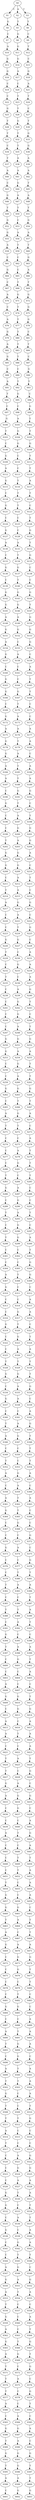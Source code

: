 strict digraph  {
	S0 -> S1 [ label = C ];
	S0 -> S2 [ label = A ];
	S0 -> S3 [ label = T ];
	S1 -> S4 [ label = G ];
	S2 -> S5 [ label = T ];
	S3 -> S6 [ label = T ];
	S4 -> S7 [ label = C ];
	S5 -> S8 [ label = G ];
	S6 -> S9 [ label = C ];
	S7 -> S10 [ label = A ];
	S8 -> S11 [ label = G ];
	S9 -> S12 [ label = T ];
	S10 -> S13 [ label = G ];
	S11 -> S14 [ label = G ];
	S12 -> S15 [ label = C ];
	S13 -> S16 [ label = G ];
	S14 -> S17 [ label = A ];
	S15 -> S18 [ label = G ];
	S16 -> S19 [ label = C ];
	S17 -> S20 [ label = C ];
	S18 -> S21 [ label = A ];
	S19 -> S22 [ label = C ];
	S20 -> S23 [ label = T ];
	S21 -> S24 [ label = T ];
	S22 -> S25 [ label = G ];
	S23 -> S26 [ label = T ];
	S24 -> S27 [ label = C ];
	S25 -> S28 [ label = T ];
	S26 -> S29 [ label = G ];
	S27 -> S30 [ label = T ];
	S28 -> S31 [ label = T ];
	S29 -> S32 [ label = T ];
	S30 -> S33 [ label = G ];
	S31 -> S34 [ label = C ];
	S32 -> S35 [ label = T ];
	S33 -> S36 [ label = G ];
	S34 -> S37 [ label = T ];
	S35 -> S38 [ label = A ];
	S36 -> S39 [ label = A ];
	S37 -> S40 [ label = A ];
	S38 -> S41 [ label = A ];
	S39 -> S42 [ label = A ];
	S40 -> S43 [ label = C ];
	S41 -> S44 [ label = G ];
	S42 -> S45 [ label = T ];
	S43 -> S46 [ label = G ];
	S44 -> S47 [ label = A ];
	S45 -> S48 [ label = A ];
	S46 -> S49 [ label = T ];
	S47 -> S50 [ label = T ];
	S48 -> S51 [ label = T ];
	S49 -> S52 [ label = G ];
	S50 -> S53 [ label = C ];
	S51 -> S54 [ label = G ];
	S52 -> S55 [ label = G ];
	S53 -> S56 [ label = A ];
	S54 -> S57 [ label = A ];
	S55 -> S58 [ label = A ];
	S56 -> S59 [ label = T ];
	S57 -> S60 [ label = T ];
	S58 -> S61 [ label = C ];
	S59 -> S62 [ label = C ];
	S60 -> S63 [ label = G ];
	S61 -> S64 [ label = G ];
	S62 -> S65 [ label = C ];
	S63 -> S66 [ label = A ];
	S64 -> S67 [ label = C ];
	S65 -> S68 [ label = T ];
	S66 -> S69 [ label = T ];
	S67 -> S70 [ label = A ];
	S68 -> S71 [ label = G ];
	S69 -> S72 [ label = G ];
	S70 -> S73 [ label = C ];
	S71 -> S74 [ label = T ];
	S72 -> S75 [ label = G ];
	S73 -> S76 [ label = A ];
	S74 -> S77 [ label = T ];
	S75 -> S78 [ label = G ];
	S76 -> S79 [ label = G ];
	S77 -> S80 [ label = T ];
	S78 -> S81 [ label = C ];
	S79 -> S82 [ label = A ];
	S80 -> S83 [ label = T ];
	S81 -> S84 [ label = T ];
	S82 -> S85 [ label = G ];
	S83 -> S86 [ label = T ];
	S84 -> S87 [ label = C ];
	S85 -> S88 [ label = C ];
	S86 -> S89 [ label = C ];
	S87 -> S90 [ label = G ];
	S88 -> S91 [ label = A ];
	S89 -> S92 [ label = T ];
	S90 -> S93 [ label = T ];
	S91 -> S94 [ label = T ];
	S92 -> S95 [ label = G ];
	S93 -> S96 [ label = C ];
	S94 -> S97 [ label = C ];
	S95 -> S98 [ label = C ];
	S96 -> S99 [ label = G ];
	S97 -> S100 [ label = G ];
	S98 -> S101 [ label = A ];
	S99 -> S102 [ label = T ];
	S100 -> S103 [ label = T ];
	S101 -> S104 [ label = G ];
	S102 -> S105 [ label = T ];
	S103 -> S106 [ label = C ];
	S104 -> S107 [ label = G ];
	S105 -> S108 [ label = G ];
	S106 -> S109 [ label = G ];
	S107 -> S110 [ label = C ];
	S108 -> S111 [ label = T ];
	S109 -> S112 [ label = A ];
	S110 -> S113 [ label = C ];
	S111 -> S114 [ label = T ];
	S112 -> S115 [ label = G ];
	S113 -> S116 [ label = T ];
	S114 -> S117 [ label = A ];
	S115 -> S118 [ label = C ];
	S116 -> S119 [ label = T ];
	S117 -> S120 [ label = T ];
	S118 -> S121 [ label = G ];
	S119 -> S122 [ label = T ];
	S120 -> S123 [ label = C ];
	S121 -> S124 [ label = C ];
	S122 -> S125 [ label = C ];
	S123 -> S126 [ label = T ];
	S124 -> S127 [ label = G ];
	S125 -> S128 [ label = C ];
	S126 -> S129 [ label = G ];
	S127 -> S130 [ label = A ];
	S128 -> S131 [ label = A ];
	S129 -> S132 [ label = T ];
	S130 -> S133 [ label = C ];
	S131 -> S134 [ label = T ];
	S132 -> S135 [ label = G ];
	S133 -> S136 [ label = G ];
	S134 -> S137 [ label = G ];
	S135 -> S138 [ label = C ];
	S136 -> S139 [ label = C ];
	S137 -> S140 [ label = T ];
	S138 -> S141 [ label = C ];
	S139 -> S142 [ label = G ];
	S140 -> S143 [ label = G ];
	S141 -> S144 [ label = G ];
	S142 -> S145 [ label = G ];
	S143 -> S146 [ label = G ];
	S144 -> S147 [ label = T ];
	S145 -> S148 [ label = A ];
	S146 -> S149 [ label = A ];
	S147 -> S150 [ label = G ];
	S148 -> S151 [ label = G ];
	S149 -> S152 [ label = G ];
	S150 -> S153 [ label = G ];
	S151 -> S154 [ label = A ];
	S152 -> S155 [ label = C ];
	S153 -> S156 [ label = G ];
	S154 -> S157 [ label = G ];
	S155 -> S158 [ label = A ];
	S156 -> S159 [ label = C ];
	S157 -> S160 [ label = C ];
	S158 -> S161 [ label = C ];
	S159 -> S162 [ label = A ];
	S160 -> S163 [ label = G ];
	S161 -> S164 [ label = C ];
	S162 -> S165 [ label = T ];
	S163 -> S166 [ label = G ];
	S164 -> S167 [ label = G ];
	S165 -> S168 [ label = T ];
	S166 -> S169 [ label = C ];
	S167 -> S170 [ label = T ];
	S168 -> S171 [ label = C ];
	S169 -> S172 [ label = G ];
	S170 -> S173 [ label = A ];
	S171 -> S174 [ label = C ];
	S172 -> S175 [ label = A ];
	S173 -> S176 [ label = A ];
	S174 -> S177 [ label = A ];
	S175 -> S178 [ label = G ];
	S176 -> S179 [ label = T ];
	S177 -> S180 [ label = A ];
	S178 -> S181 [ label = G ];
	S179 -> S182 [ label = A ];
	S180 -> S183 [ label = C ];
	S181 -> S184 [ label = A ];
	S182 -> S185 [ label = T ];
	S183 -> S186 [ label = A ];
	S184 -> S187 [ label = A ];
	S185 -> S188 [ label = T ];
	S186 -> S189 [ label = A ];
	S187 -> S190 [ label = C ];
	S188 -> S191 [ label = G ];
	S189 -> S192 [ label = G ];
	S190 -> S193 [ label = G ];
	S191 -> S194 [ label = T ];
	S192 -> S195 [ label = C ];
	S193 -> S196 [ label = C ];
	S194 -> S197 [ label = A ];
	S195 -> S198 [ label = T ];
	S196 -> S199 [ label = C ];
	S197 -> S200 [ label = G ];
	S198 -> S201 [ label = G ];
	S199 -> S202 [ label = T ];
	S200 -> S203 [ label = A ];
	S201 -> S204 [ label = G ];
	S202 -> S205 [ label = G ];
	S203 -> S206 [ label = G ];
	S204 -> S207 [ label = A ];
	S205 -> S208 [ label = G ];
	S206 -> S209 [ label = G ];
	S207 -> S210 [ label = C ];
	S208 -> S211 [ label = C ];
	S209 -> S212 [ label = A ];
	S210 -> S213 [ label = T ];
	S211 -> S214 [ label = T ];
	S212 -> S215 [ label = A ];
	S213 -> S216 [ label = C ];
	S214 -> S217 [ label = A ];
	S215 -> S218 [ label = G ];
	S216 -> S219 [ label = G ];
	S217 -> S220 [ label = C ];
	S218 -> S221 [ label = A ];
	S219 -> S222 [ label = C ];
	S220 -> S223 [ label = C ];
	S221 -> S224 [ label = T ];
	S222 -> S225 [ label = G ];
	S223 -> S226 [ label = G ];
	S224 -> S227 [ label = G ];
	S225 -> S228 [ label = C ];
	S226 -> S229 [ label = T ];
	S227 -> S230 [ label = C ];
	S228 -> S231 [ label = A ];
	S229 -> S232 [ label = C ];
	S230 -> S233 [ label = G ];
	S231 -> S234 [ label = A ];
	S232 -> S235 [ label = T ];
	S233 -> S236 [ label = C ];
	S234 -> S237 [ label = A ];
	S235 -> S238 [ label = C ];
	S236 -> S239 [ label = A ];
	S237 -> S240 [ label = G ];
	S238 -> S241 [ label = C ];
	S239 -> S242 [ label = G ];
	S240 -> S243 [ label = T ];
	S241 -> S244 [ label = C ];
	S242 -> S245 [ label = G ];
	S243 -> S246 [ label = C ];
	S244 -> S247 [ label = C ];
	S245 -> S248 [ label = A ];
	S246 -> S249 [ label = T ];
	S247 -> S250 [ label = G ];
	S248 -> S251 [ label = G ];
	S249 -> S252 [ label = G ];
	S250 -> S253 [ label = G ];
	S251 -> S254 [ label = A ];
	S252 -> S255 [ label = A ];
	S253 -> S256 [ label = C ];
	S254 -> S257 [ label = G ];
	S255 -> S258 [ label = T ];
	S256 -> S259 [ label = C ];
	S257 -> S260 [ label = A ];
	S258 -> S261 [ label = T ];
	S259 -> S262 [ label = G ];
	S260 -> S263 [ label = G ];
	S261 -> S264 [ label = G ];
	S262 -> S265 [ label = C ];
	S263 -> S266 [ label = T ];
	S264 -> S267 [ label = T ];
	S265 -> S268 [ label = A ];
	S266 -> S269 [ label = G ];
	S267 -> S270 [ label = A ];
	S268 -> S271 [ label = T ];
	S269 -> S272 [ label = T ];
	S270 -> S273 [ label = C ];
	S271 -> S274 [ label = C ];
	S272 -> S275 [ label = C ];
	S273 -> S276 [ label = A ];
	S274 -> S277 [ label = C ];
	S275 -> S278 [ label = A ];
	S276 -> S279 [ label = T ];
	S277 -> S280 [ label = C ];
	S278 -> S281 [ label = G ];
	S279 -> S282 [ label = T ];
	S280 -> S283 [ label = T ];
	S281 -> S284 [ label = C ];
	S282 -> S285 [ label = T ];
	S283 -> S286 [ label = G ];
	S284 -> S287 [ label = A ];
	S285 -> S288 [ label = C ];
	S286 -> S289 [ label = C ];
	S287 -> S290 [ label = G ];
	S288 -> S291 [ label = C ];
	S289 -> S292 [ label = T ];
	S290 -> S293 [ label = A ];
	S291 -> S294 [ label = T ];
	S292 -> S295 [ label = C ];
	S293 -> S296 [ label = G ];
	S294 -> S297 [ label = C ];
	S295 -> S298 [ label = T ];
	S296 -> S299 [ label = G ];
	S297 -> S300 [ label = A ];
	S298 -> S301 [ label = C ];
	S299 -> S302 [ label = C ];
	S300 -> S303 [ label = T ];
	S301 -> S304 [ label = C ];
	S302 -> S305 [ label = C ];
	S303 -> S306 [ label = G ];
	S304 -> S307 [ label = A ];
	S305 -> S308 [ label = T ];
	S306 -> S309 [ label = G ];
	S307 -> S310 [ label = G ];
	S308 -> S311 [ label = C ];
	S309 -> S312 [ label = C ];
	S310 -> S313 [ label = C ];
	S311 -> S314 [ label = C ];
	S312 -> S315 [ label = A ];
	S313 -> S316 [ label = C ];
	S314 -> S317 [ label = G ];
	S315 -> S318 [ label = A ];
	S316 -> S319 [ label = G ];
	S317 -> S320 [ label = T ];
	S318 -> S321 [ label = C ];
	S319 -> S322 [ label = C ];
	S320 -> S323 [ label = G ];
	S321 -> S324 [ label = T ];
	S322 -> S325 [ label = C ];
	S323 -> S326 [ label = A ];
	S324 -> S327 [ label = A ];
	S325 -> S328 [ label = T ];
	S326 -> S329 [ label = T ];
	S327 -> S330 [ label = T ];
	S328 -> S331 [ label = G ];
	S329 -> S332 [ label = G ];
	S330 -> S333 [ label = T ];
	S331 -> S334 [ label = C ];
	S332 -> S335 [ label = A ];
	S333 -> S336 [ label = G ];
	S334 -> S337 [ label = G ];
	S335 -> S338 [ label = A ];
	S336 -> S339 [ label = C ];
	S337 -> S340 [ label = C ];
	S338 -> S341 [ label = C ];
	S339 -> S342 [ label = A ];
	S340 -> S343 [ label = T ];
	S341 -> S344 [ label = A ];
	S342 -> S345 [ label = G ];
	S343 -> S346 [ label = A ];
	S344 -> S347 [ label = G ];
	S345 -> S348 [ label = T ];
	S346 -> S349 [ label = C ];
	S347 -> S350 [ label = C ];
	S348 -> S351 [ label = T ];
	S349 -> S352 [ label = T ];
	S350 -> S353 [ label = C ];
	S351 -> S354 [ label = T ];
	S352 -> S355 [ label = A ];
	S353 -> S356 [ label = G ];
	S354 -> S357 [ label = A ];
	S355 -> S358 [ label = C ];
	S356 -> S359 [ label = A ];
	S357 -> S360 [ label = C ];
	S358 -> S361 [ label = A ];
	S359 -> S362 [ label = T ];
	S360 -> S363 [ label = A ];
	S361 -> S364 [ label = G ];
	S362 -> S365 [ label = T ];
	S363 -> S366 [ label = C ];
	S364 -> S367 [ label = C ];
	S365 -> S368 [ label = G ];
	S366 -> S369 [ label = C ];
	S367 -> S370 [ label = C ];
	S368 -> S371 [ label = C ];
	S369 -> S372 [ label = G ];
	S370 -> S373 [ label = G ];
	S371 -> S374 [ label = A ];
	S372 -> S375 [ label = C ];
	S373 -> S376 [ label = C ];
	S374 -> S377 [ label = C ];
	S375 -> S378 [ label = G ];
	S376 -> S379 [ label = C ];
	S377 -> S380 [ label = T ];
	S378 -> S381 [ label = T ];
	S379 -> S382 [ label = T ];
	S380 -> S383 [ label = A ];
	S381 -> S384 [ label = A ];
	S382 -> S385 [ label = C ];
	S383 -> S386 [ label = C ];
	S384 -> S387 [ label = T ];
	S385 -> S388 [ label = T ];
	S386 -> S389 [ label = T ];
	S387 -> S390 [ label = A ];
	S388 -> S391 [ label = C ];
	S389 -> S392 [ label = A ];
	S390 -> S393 [ label = T ];
	S391 -> S394 [ label = G ];
	S392 -> S395 [ label = C ];
	S393 -> S396 [ label = C ];
	S394 -> S397 [ label = T ];
	S395 -> S398 [ label = A ];
	S396 -> S399 [ label = A ];
	S397 -> S400 [ label = C ];
	S398 -> S401 [ label = G ];
	S399 -> S402 [ label = T ];
	S400 -> S403 [ label = C ];
	S401 -> S404 [ label = C ];
	S402 -> S405 [ label = A ];
	S403 -> S406 [ label = A ];
	S404 -> S407 [ label = C ];
	S405 -> S408 [ label = C ];
	S406 -> S409 [ label = G ];
	S407 -> S410 [ label = G ];
	S408 -> S411 [ label = T ];
	S409 -> S412 [ label = C ];
	S410 -> S413 [ label = G ];
	S411 -> S414 [ label = G ];
	S412 -> S415 [ label = A ];
	S413 -> S416 [ label = C ];
	S414 -> S417 [ label = A ];
	S415 -> S418 [ label = A ];
	S416 -> S419 [ label = T ];
	S417 -> S420 [ label = A ];
	S418 -> S421 [ label = C ];
	S419 -> S422 [ label = C ];
	S420 -> S423 [ label = A ];
	S421 -> S424 [ label = T ];
	S422 -> S425 [ label = A ];
	S423 -> S426 [ label = T ];
	S424 -> S427 [ label = T ];
	S425 -> S428 [ label = C ];
	S426 -> S429 [ label = G ];
	S427 -> S430 [ label = G ];
	S428 -> S431 [ label = A ];
	S429 -> S432 [ label = C ];
	S430 -> S433 [ label = A ];
	S431 -> S434 [ label = G ];
	S432 -> S435 [ label = G ];
	S433 -> S436 [ label = C ];
	S434 -> S437 [ label = G ];
	S435 -> S438 [ label = C ];
	S436 -> S439 [ label = C ];
	S437 -> S440 [ label = C ];
	S438 -> S441 [ label = A ];
	S439 -> S442 [ label = A ];
	S440 -> S443 [ label = T ];
	S441 -> S444 [ label = G ];
	S442 -> S445 [ label = C ];
	S443 -> S446 [ label = C ];
	S444 -> S447 [ label = A ];
	S445 -> S448 [ label = C ];
	S446 -> S449 [ label = T ];
	S447 -> S450 [ label = T ];
	S448 -> S451 [ label = C ];
	S449 -> S452 [ label = T ];
	S450 -> S453 [ label = A ];
	S451 -> S454 [ label = T ];
	S452 -> S455 [ label = C ];
	S453 -> S456 [ label = A ];
	S454 -> S457 [ label = G ];
	S455 -> S458 [ label = C ];
	S456 -> S459 [ label = A ];
	S457 -> S460 [ label = G ];
	S458 -> S461 [ label = G ];
	S459 -> S462 [ label = C ];
	S460 -> S463 [ label = T ];
	S461 -> S464 [ label = A ];
	S462 -> S465 [ label = T ];
	S463 -> S466 [ label = A ];
	S464 -> S467 [ label = C ];
	S465 -> S468 [ label = T ];
	S466 -> S469 [ label = G ];
	S467 -> S470 [ label = A ];
	S468 -> S471 [ label = A ];
	S469 -> S472 [ label = C ];
	S470 -> S473 [ label = G ];
	S471 -> S474 [ label = G ];
	S472 -> S475 [ label = C ];
	S473 -> S476 [ label = G ];
	S474 -> S477 [ label = T ];
	S475 -> S478 [ label = C ];
	S476 -> S479 [ label = C ];
	S477 -> S480 [ label = T ];
	S478 -> S481 [ label = C ];
	S479 -> S482 [ label = T ];
	S480 -> S483 [ label = C ];
	S481 -> S484 [ label = G ];
	S482 -> S485 [ label = G ];
	S483 -> S486 [ label = C ];
	S484 -> S487 [ label = C ];
	S485 -> S488 [ label = C ];
	S486 -> S489 [ label = A ];
	S487 -> S490 [ label = A ];
	S488 -> S491 [ label = T ];
	S489 -> S492 [ label = A ];
	S490 -> S493 [ label = T ];
	S491 -> S494 [ label = G ];
	S492 -> S495 [ label = A ];
	S493 -> S496 [ label = C ];
	S494 -> S497 [ label = G ];
	S495 -> S498 [ label = C ];
	S496 -> S499 [ label = A ];
	S497 -> S500 [ label = T ];
	S498 -> S501 [ label = A ];
	S499 -> S502 [ label = T ];
	S500 -> S503 [ label = T ];
	S501 -> S504 [ label = A ];
	S502 -> S505 [ label = G ];
	S503 -> S506 [ label = C ];
	S504 -> S507 [ label = A ];
	S505 -> S508 [ label = T ];
	S506 -> S509 [ label = C ];
	S507 -> S510 [ label = T ];
	S508 -> S511 [ label = T ];
	S509 -> S512 [ label = T ];
	S510 -> S513 [ label = G ];
	S511 -> S514 [ label = A ];
	S512 -> S515 [ label = C ];
	S513 -> S516 [ label = C ];
	S514 -> S517 [ label = T ];
	S515 -> S518 [ label = C ];
	S516 -> S519 [ label = C ];
	S517 -> S520 [ label = C ];
	S518 -> S521 [ label = A ];
	S519 -> S522 [ label = G ];
	S520 -> S523 [ label = C ];
	S521 -> S524 [ label = G ];
	S522 -> S525 [ label = G ];
	S523 -> S526 [ label = C ];
	S524 -> S527 [ label = A ];
	S525 -> S528 [ label = A ];
	S526 -> S529 [ label = G ];
	S527 -> S530 [ label = T ];
	S528 -> S531 [ label = A ];
	S529 -> S532 [ label = G ];
	S530 -> S533 [ label = C ];
	S531 -> S534 [ label = T ];
	S532 -> S535 [ label = C ];
	S533 -> S536 [ label = A ];
	S534 -> S537 [ label = T ];
	S535 -> S538 [ label = G ];
	S536 -> S539 [ label = C ];
	S537 -> S540 [ label = A ];
	S538 -> S541 [ label = C ];
	S539 -> S542 [ label = G ];
	S540 -> S543 [ label = A ];
	S541 -> S544 [ label = C ];
	S542 -> S545 [ label = T ];
	S543 -> S546 [ label = T ];
	S544 -> S547 [ label = A ];
	S545 -> S548 [ label = G ];
	S546 -> S549 [ label = C ];
	S547 -> S550 [ label = G ];
	S548 -> S551 [ label = A ];
	S549 -> S552 [ label = G ];
	S550 -> S553 [ label = A ];
	S551 -> S554 [ label = T ];
	S552 -> S555 [ label = A ];
	S553 -> S556 [ label = T ];
	S554 -> S557 [ label = C ];
	S555 -> S558 [ label = C ];
	S556 -> S559 [ label = G ];
	S557 -> S560 [ label = C ];
	S558 -> S561 [ label = A ];
	S559 -> S562 [ label = A ];
	S560 -> S563 [ label = C ];
	S561 -> S564 [ label = T ];
	S562 -> S565 [ label = G ];
	S563 -> S566 [ label = T ];
	S564 -> S567 [ label = G ];
	S565 -> S568 [ label = A ];
	S566 -> S569 [ label = G ];
	S567 -> S570 [ label = T ];
	S568 -> S571 [ label = T ];
	S569 -> S572 [ label = C ];
	S570 -> S573 [ label = G ];
	S571 -> S574 [ label = T ];
	S572 -> S575 [ label = A ];
	S573 -> S576 [ label = C ];
	S574 -> S577 [ label = T ];
	S575 -> S578 [ label = C ];
	S576 -> S579 [ label = G ];
	S577 -> S580 [ label = A ];
	S578 -> S581 [ label = C ];
	S579 -> S582 [ label = T ];
	S580 -> S583 [ label = C ];
	S581 -> S584 [ label = A ];
	S582 -> S585 [ label = C ];
	S583 -> S586 [ label = G ];
	S584 -> S587 [ label = G ];
	S585 -> S588 [ label = A ];
	S586 -> S589 [ label = T ];
	S587 -> S590 [ label = A ];
	S588 -> S591 [ label = C ];
	S589 -> S592 [ label = G ];
	S590 -> S593 [ label = G ];
	S591 -> S594 [ label = G ];
	S592 -> S595 [ label = T ];
	S593 -> S596 [ label = G ];
	S594 -> S597 [ label = T ];
	S595 -> S598 [ label = A ];
	S596 -> S599 [ label = A ];
	S597 -> S600 [ label = T ];
	S598 -> S601 [ label = C ];
	S599 -> S602 [ label = G ];
	S600 -> S603 [ label = G ];
}
